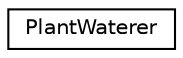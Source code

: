 digraph "Graphical Class Hierarchy"
{
 // LATEX_PDF_SIZE
  edge [fontname="Helvetica",fontsize="10",labelfontname="Helvetica",labelfontsize="10"];
  node [fontname="Helvetica",fontsize="10",shape=record];
  rankdir="LR";
  Node0 [label="PlantWaterer",height=0.2,width=0.4,color="black", fillcolor="white", style="filled",URL="$class_plant_waterer.html",tooltip=" "];
}
